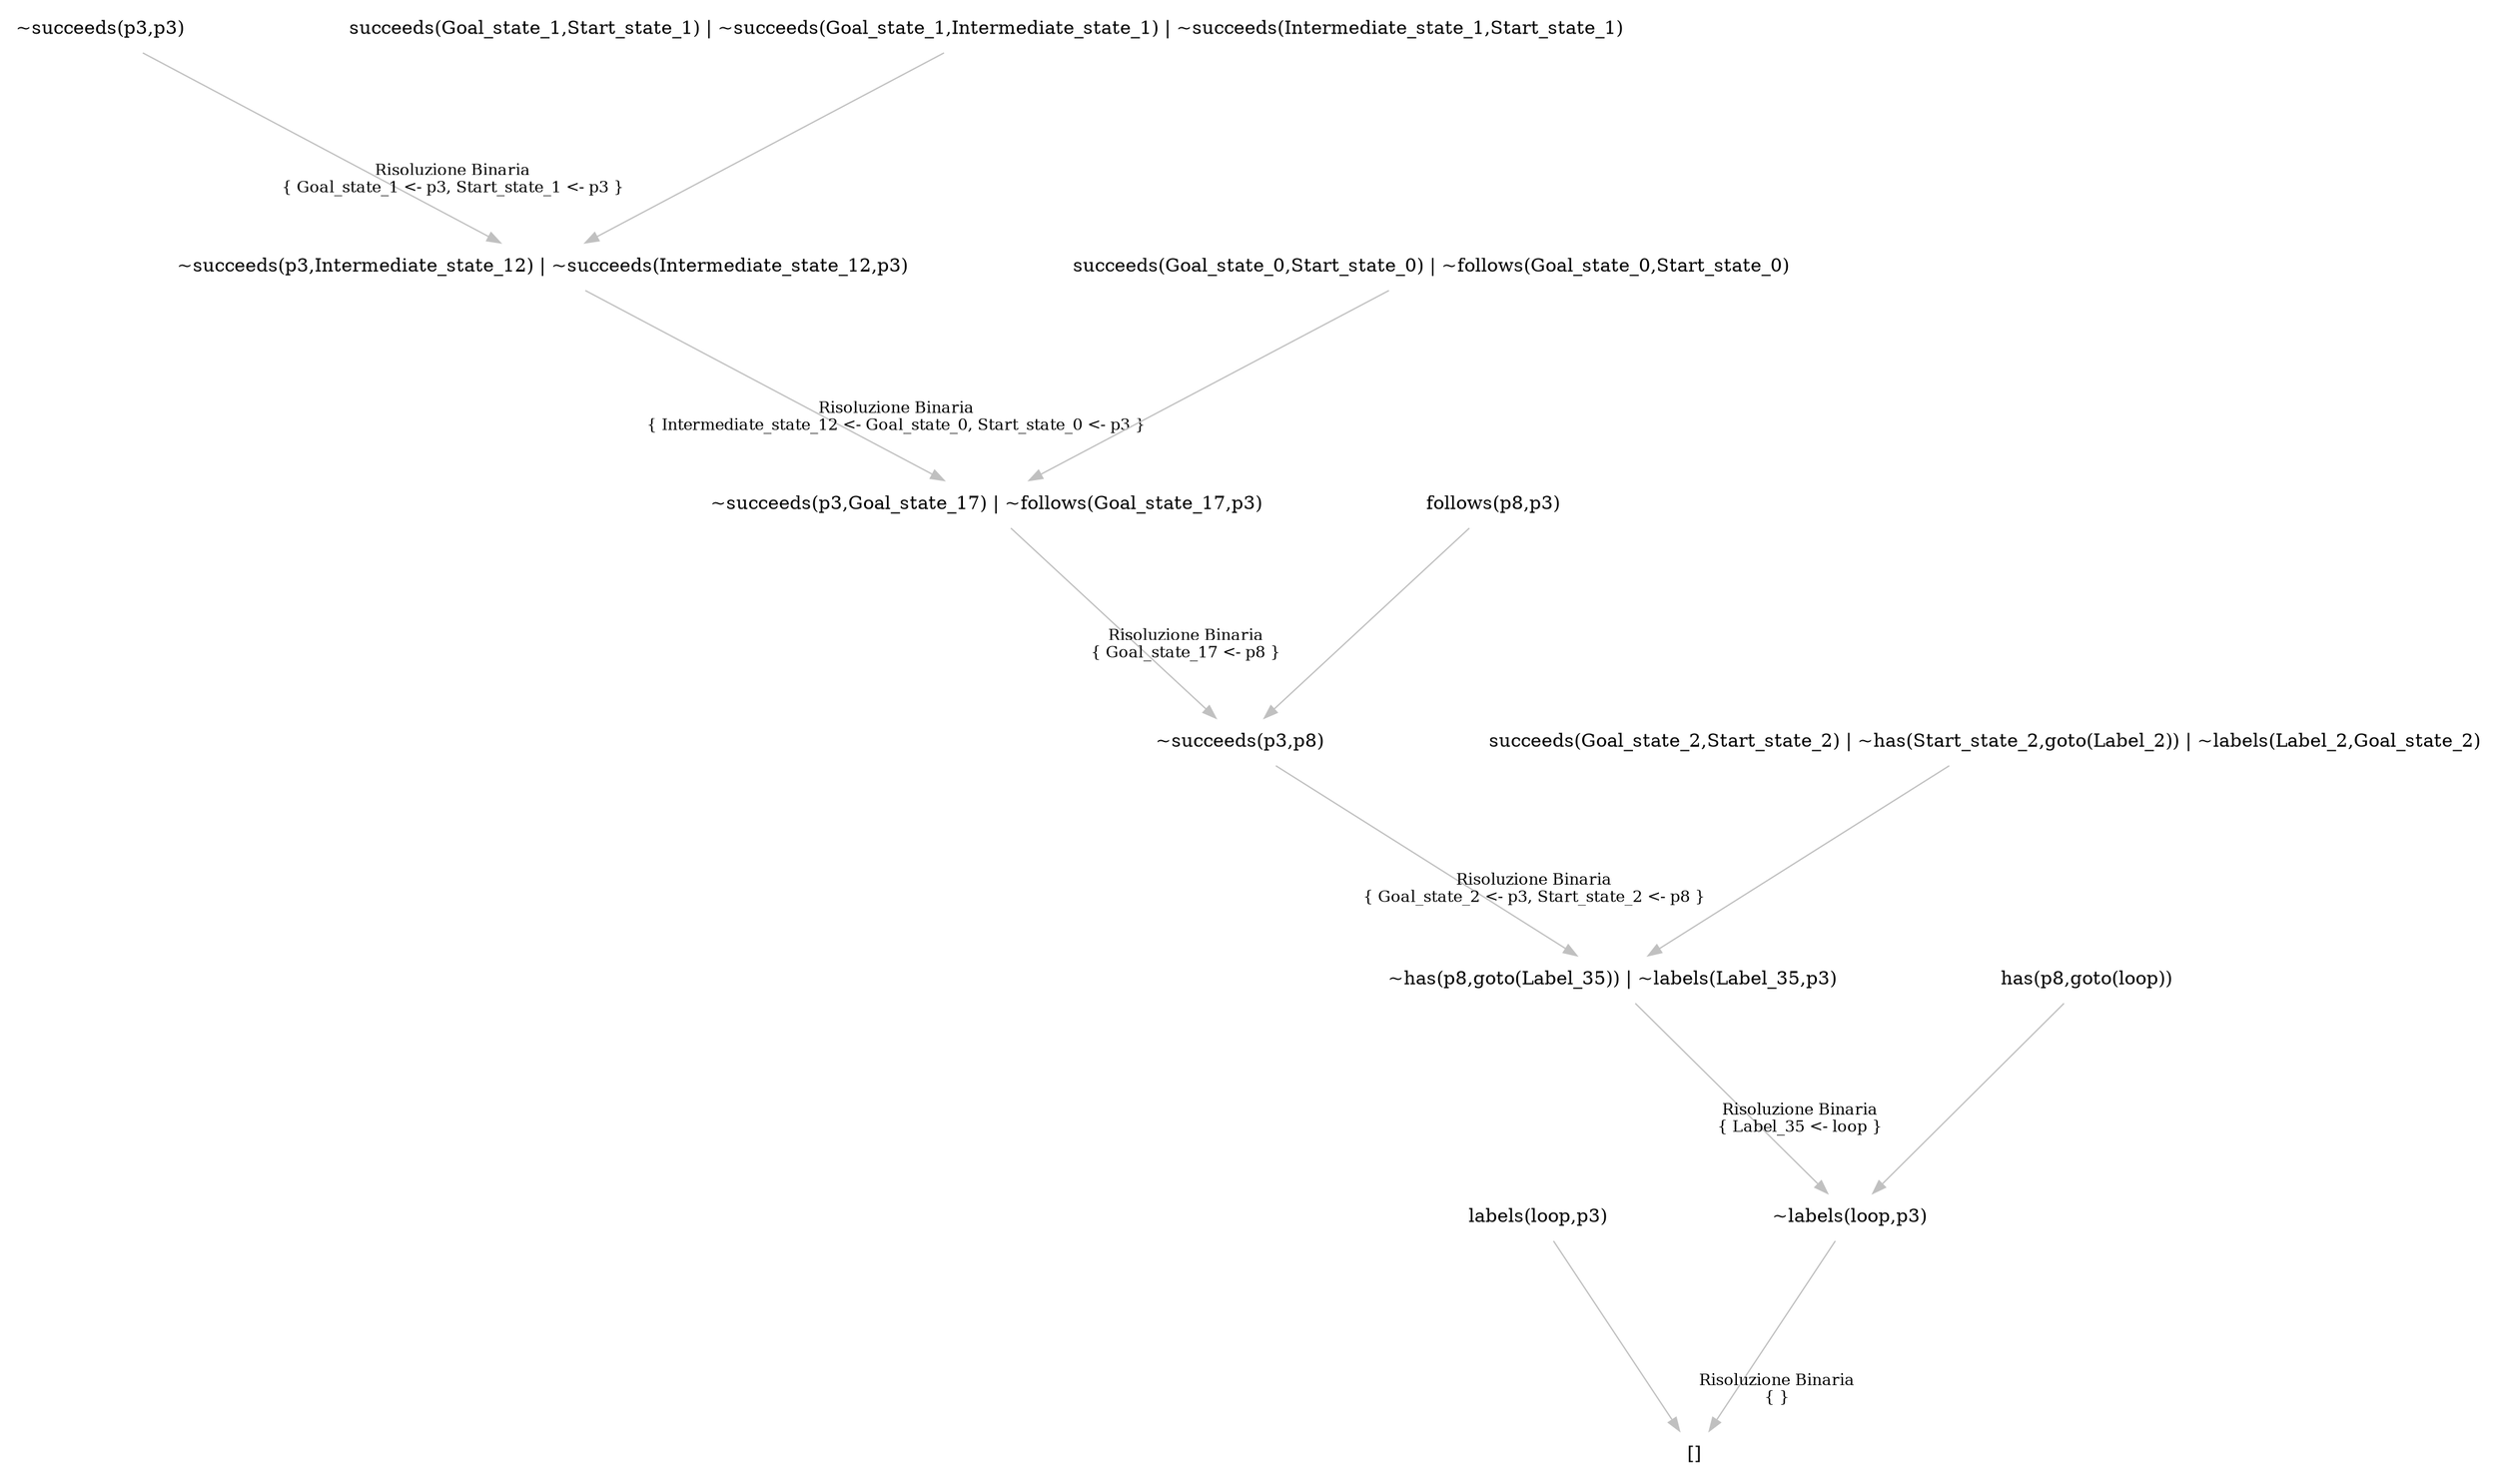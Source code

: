 digraph {
	nodesep="1.5"; ranksep=2;
	node [shape=plaintext];
	edge [color=gray];
	"~labels(loop,p3)" -> "[]" [labelfontcolor=black,labelfontsize="12",headlabel="Risoluzione Binaria\n{ }",labeldistance="6"];
	"~has(p8,goto(Label_35)) | ~labels(Label_35,p3)" -> "~labels(loop,p3)" [labelfontcolor=black,labelfontsize="12",headlabel="Risoluzione Binaria\n{ Label_35 <- loop }",labeldistance="6"];
	"~succeeds(p3,p8)" -> "~has(p8,goto(Label_35)) | ~labels(Label_35,p3)" [labelfontcolor=black,labelfontsize="12",headlabel="Risoluzione Binaria\n{ Goal_state_2 <- p3, Start_state_2 <- p8 }",labeldistance="6"];
	"~succeeds(p3,Goal_state_17) | ~follows(Goal_state_17,p3)" -> "~succeeds(p3,p8)" [labelfontcolor=black,labelfontsize="12",headlabel="Risoluzione Binaria\n{ Goal_state_17 <- p8 }",labeldistance="6"];
	"~succeeds(p3,Intermediate_state_12) | ~succeeds(Intermediate_state_12,p3)" -> "~succeeds(p3,Goal_state_17) | ~follows(Goal_state_17,p3)" [labelfontcolor=black,labelfontsize="12",headlabel="Risoluzione Binaria\n{ Intermediate_state_12 <- Goal_state_0, Start_state_0 <- p3 }",labeldistance="6"];
	"~succeeds(p3,p3)" -> "~succeeds(p3,Intermediate_state_12) | ~succeeds(Intermediate_state_12,p3)" [labelfontcolor=black,labelfontsize="12",headlabel="Risoluzione Binaria\n{ Goal_state_1 <- p3, Start_state_1 <- p3 }",labeldistance="6"];
	"succeeds(Goal_state_1,Start_state_1) | ~succeeds(Goal_state_1,Intermediate_state_1) | ~succeeds(Intermediate_state_1,Start_state_1)" -> "~succeeds(p3,Intermediate_state_12) | ~succeeds(Intermediate_state_12,p3)" ;
	"succeeds(Goal_state_0,Start_state_0) | ~follows(Goal_state_0,Start_state_0)" -> "~succeeds(p3,Goal_state_17) | ~follows(Goal_state_17,p3)" ;
	"follows(p8,p3)" -> "~succeeds(p3,p8)" ;
	"succeeds(Goal_state_2,Start_state_2) | ~has(Start_state_2,goto(Label_2)) | ~labels(Label_2,Goal_state_2)" -> "~has(p8,goto(Label_35)) | ~labels(Label_35,p3)" ;
	"has(p8,goto(loop))" -> "~labels(loop,p3)" ;
	"labels(loop,p3)" -> "[]" ;
}

